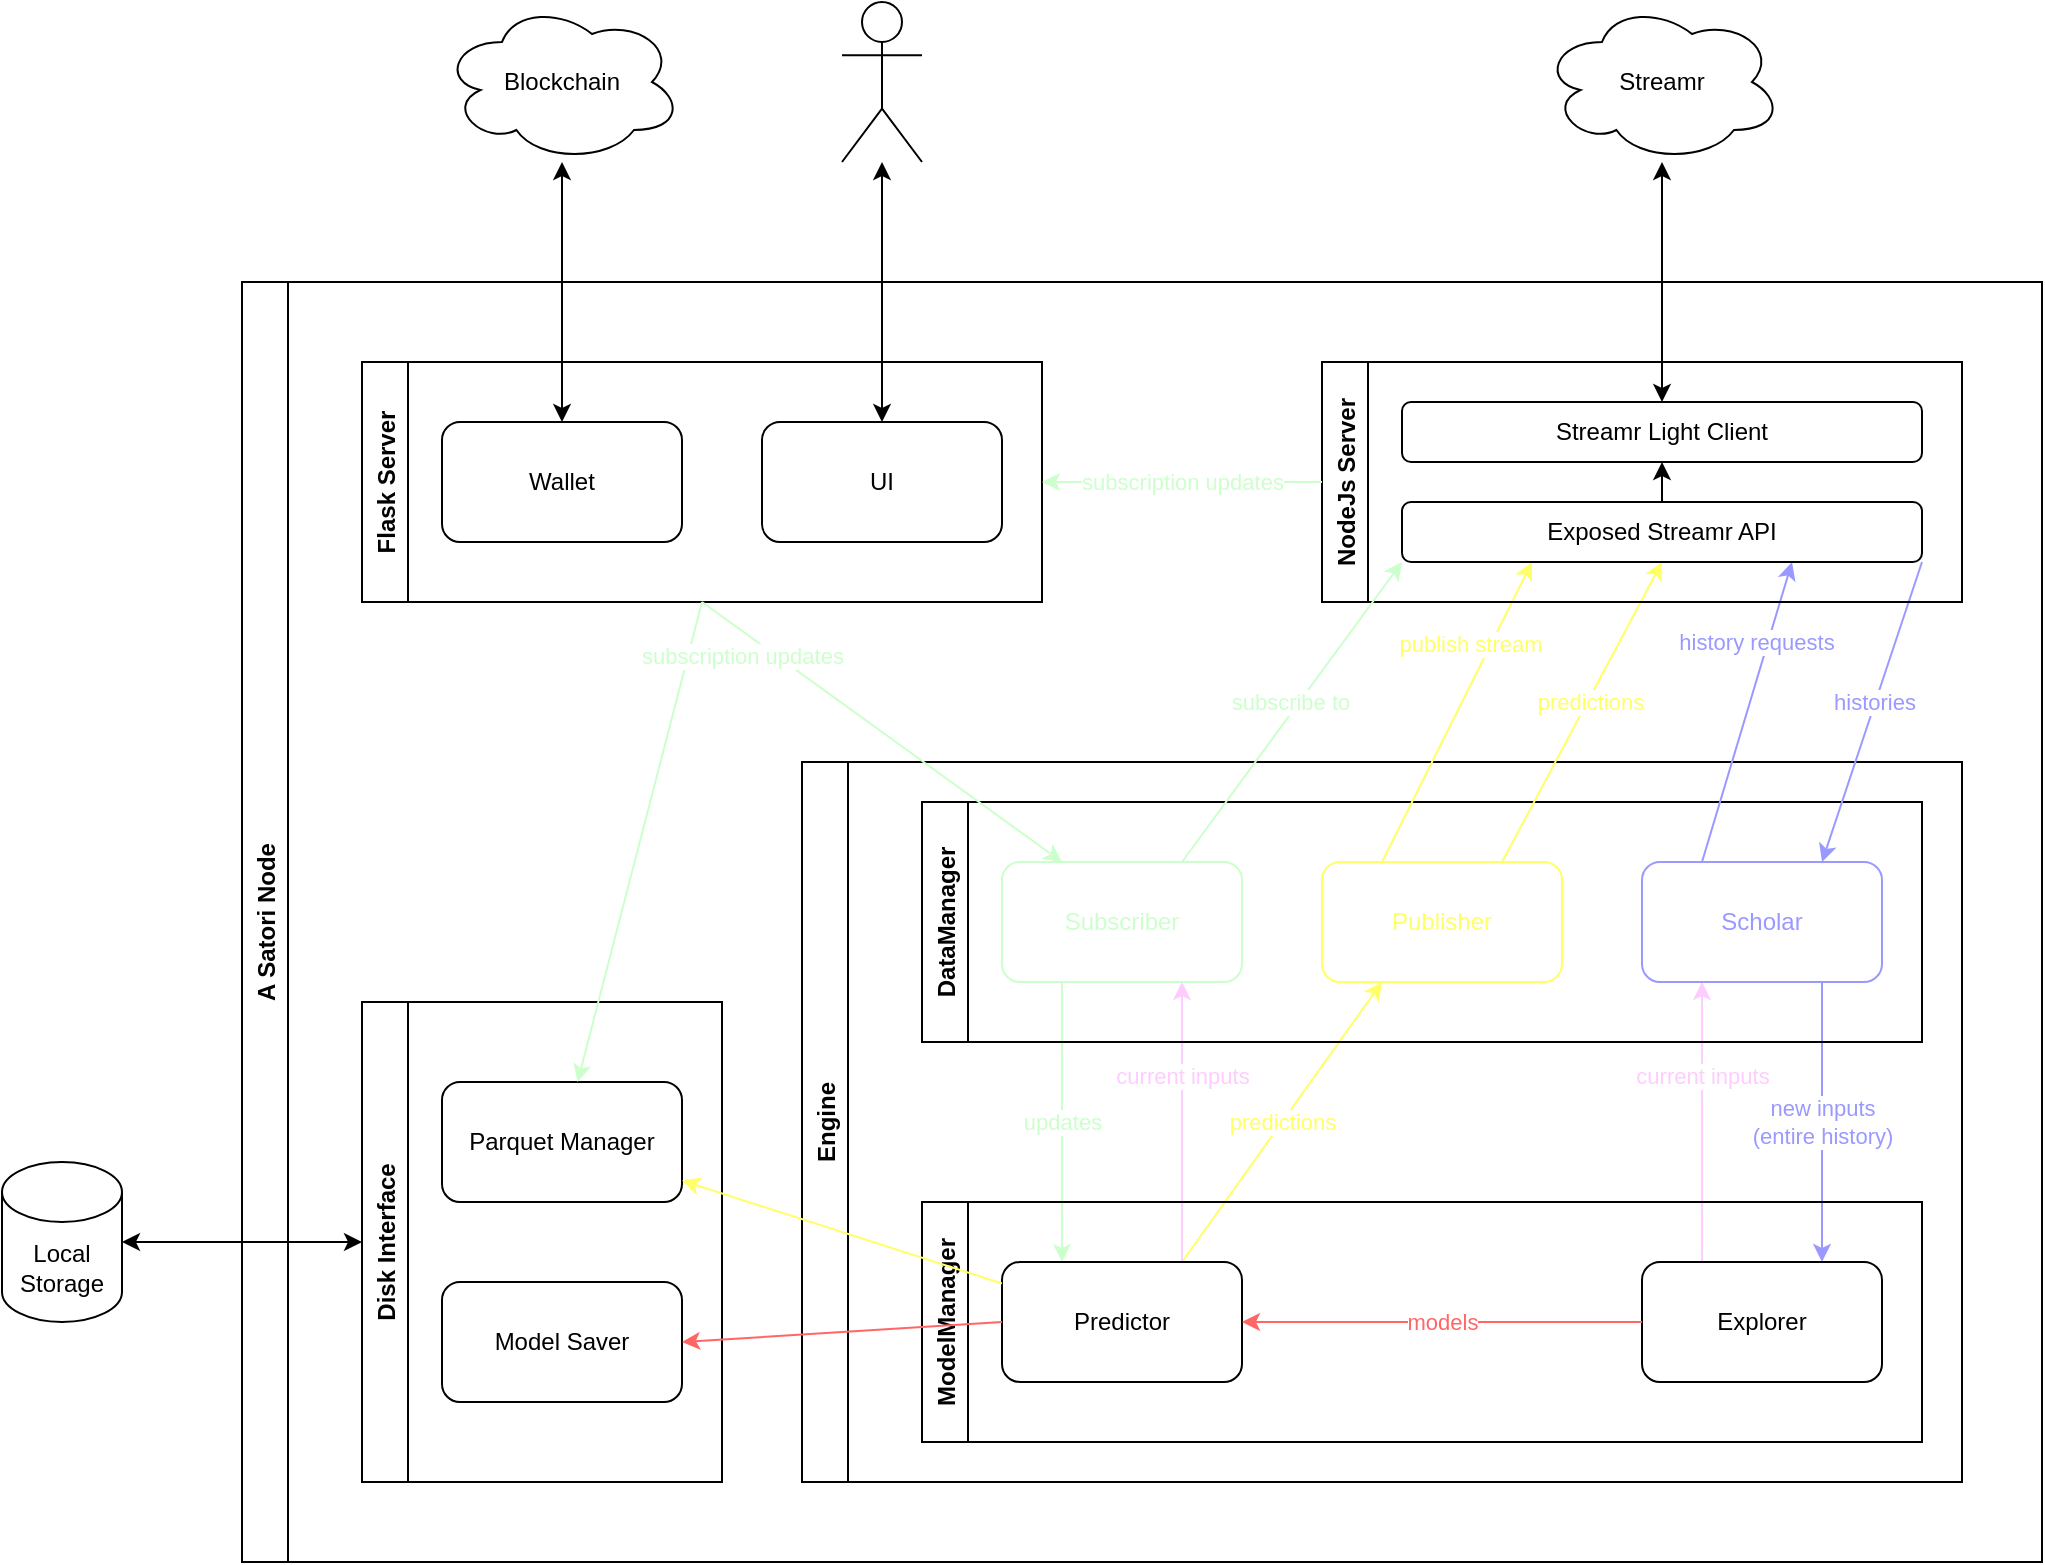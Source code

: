 <mxfile>
    <diagram id="AnMDn8guutcr-QvqUZM-" name="Page-1">
        <mxGraphModel dx="4256" dy="1904" grid="0" gridSize="10" guides="1" tooltips="1" connect="1" arrows="1" fold="1" page="0" pageScale="1" pageWidth="850" pageHeight="1100" math="0" shadow="0">
            <root>
                <mxCell id="0"/>
                <mxCell id="1" parent="0"/>
                <mxCell id="68" value="A Satori Node" style="swimlane;horizontal=0;" parent="1" vertex="1">
                    <mxGeometry x="140" y="-960" width="900" height="640" as="geometry">
                        <mxRectangle x="140" y="-960" width="30" height="100" as="alternateBounds"/>
                    </mxGeometry>
                </mxCell>
                <mxCell id="76" value="Engine" style="swimlane;horizontal=0;" parent="68" vertex="1">
                    <mxGeometry x="280" y="240" width="580" height="360" as="geometry">
                        <mxRectangle x="260" y="270" width="30" height="60" as="alternateBounds"/>
                    </mxGeometry>
                </mxCell>
                <mxCell id="21" value="&lt;font color=&quot;#ffff66&quot;&gt;predictions&lt;/font&gt;" style="edgeStyle=none;html=1;entryX=0.25;entryY=1;entryDx=0;entryDy=0;strokeColor=#FFFF66;exitX=0.75;exitY=0;exitDx=0;exitDy=0;" parent="76" source="5" target="3" edge="1">
                    <mxGeometry relative="1" as="geometry">
                        <mxPoint as="offset"/>
                    </mxGeometry>
                </mxCell>
                <mxCell id="74" value="&lt;font color=&quot;#ffccff&quot;&gt;current inputs&lt;/font&gt;" style="edgeStyle=none;html=1;entryX=0.75;entryY=1;entryDx=0;entryDy=0;fontColor=#CCFFCC;startArrow=none;startFill=0;endArrow=classic;endFill=1;strokeColor=#FFCCFF;exitX=0.75;exitY=0;exitDx=0;exitDy=0;" parent="76" source="5" target="2" edge="1">
                    <mxGeometry x="0.333" relative="1" as="geometry">
                        <mxPoint as="offset"/>
                    </mxGeometry>
                </mxCell>
                <mxCell id="14" value="&lt;font color=&quot;#9999ff&quot;&gt;new inputs&lt;br&gt;(entire history)&lt;/font&gt;" style="edgeStyle=none;html=1;entryX=0.75;entryY=0;entryDx=0;entryDy=0;exitX=0.75;exitY=1;exitDx=0;exitDy=0;strokeColor=#9999FF;" parent="76" source="4" target="6" edge="1">
                    <mxGeometry relative="1" as="geometry">
                        <mxPoint as="offset"/>
                    </mxGeometry>
                </mxCell>
                <mxCell id="73" value="&lt;font color=&quot;#ffccff&quot;&gt;current inputs&lt;/font&gt;" style="edgeStyle=none;html=1;exitX=0.25;exitY=0;exitDx=0;exitDy=0;entryX=0.25;entryY=1;entryDx=0;entryDy=0;fontColor=#CCFFCC;startArrow=none;startFill=0;endArrow=classic;endFill=1;strokeColor=#FFCCFF;" parent="76" source="6" target="4" edge="1">
                    <mxGeometry x="0.333" relative="1" as="geometry">
                        <mxPoint as="offset"/>
                    </mxGeometry>
                </mxCell>
                <mxCell id="11" value="&lt;font color=&quot;#ccffcc&quot;&gt;updates&lt;/font&gt;" style="endArrow=classic;html=1;exitX=0.25;exitY=1;exitDx=0;exitDy=0;entryX=0.25;entryY=0;entryDx=0;entryDy=0;strokeColor=#CCFFCC;" parent="76" source="2" target="5" edge="1">
                    <mxGeometry width="50" height="50" relative="1" as="geometry">
                        <mxPoint x="270" y="310" as="sourcePoint"/>
                        <mxPoint x="320" y="260" as="targetPoint"/>
                        <mxPoint as="offset"/>
                    </mxGeometry>
                </mxCell>
                <mxCell id="77" value="DataManager" style="swimlane;horizontal=0;" parent="76" vertex="1">
                    <mxGeometry x="60" y="20" width="500" height="120" as="geometry"/>
                </mxCell>
                <mxCell id="2" value="&lt;font color=&quot;#ccffcc&quot;&gt;Subscriber&lt;/font&gt;" style="rounded=1;whiteSpace=wrap;html=1;strokeColor=#CCFFCC;" parent="77" vertex="1">
                    <mxGeometry x="40" y="30" width="120" height="60" as="geometry"/>
                </mxCell>
                <mxCell id="3" value="&lt;font color=&quot;#ffff66&quot;&gt;Publisher&lt;/font&gt;" style="rounded=1;whiteSpace=wrap;html=1;strokeColor=#FFFF66;" parent="77" vertex="1">
                    <mxGeometry x="200" y="30" width="120" height="60" as="geometry"/>
                </mxCell>
                <mxCell id="4" value="&lt;font color=&quot;#9999ff&quot;&gt;Scholar&lt;/font&gt;" style="rounded=1;whiteSpace=wrap;html=1;strokeColor=#9999FF;" parent="77" vertex="1">
                    <mxGeometry x="360" y="30" width="120" height="60" as="geometry"/>
                </mxCell>
                <mxCell id="78" value="ModelManager" style="swimlane;horizontal=0;" parent="76" vertex="1">
                    <mxGeometry x="60" y="220" width="500" height="120" as="geometry"/>
                </mxCell>
                <mxCell id="5" value="Predictor" style="rounded=1;whiteSpace=wrap;html=1;" parent="78" vertex="1">
                    <mxGeometry x="40" y="30" width="120" height="60" as="geometry"/>
                </mxCell>
                <mxCell id="6" value="Explorer" style="rounded=1;whiteSpace=wrap;html=1;" parent="78" vertex="1">
                    <mxGeometry x="360" y="30" width="120" height="60" as="geometry"/>
                </mxCell>
                <mxCell id="13" value="&lt;font color=&quot;#ff6666&quot;&gt;models&lt;/font&gt;" style="edgeStyle=none;html=1;strokeColor=#FF6666;" parent="78" source="6" target="5" edge="1">
                    <mxGeometry relative="1" as="geometry"/>
                </mxCell>
                <mxCell id="54" value="&lt;font color=&quot;#ffff66&quot;&gt;predictions&lt;/font&gt;" style="edgeStyle=none;html=1;startArrow=none;startFill=0;endArrow=classic;endFill=1;exitX=0.75;exitY=0;exitDx=0;exitDy=0;entryX=0.5;entryY=1;entryDx=0;entryDy=0;strokeColor=#FFFF66;" parent="68" source="3" edge="1" target="88">
                    <mxGeometry x="0.062" relative="1" as="geometry">
                        <mxPoint x="1" as="offset"/>
                        <mxPoint x="713.4" y="158.92" as="targetPoint"/>
                    </mxGeometry>
                </mxCell>
                <mxCell id="53" value="&lt;font color=&quot;#9999ff&quot;&gt;history requests&lt;/font&gt;" style="edgeStyle=none;html=1;exitX=0.25;exitY=0;exitDx=0;exitDy=0;startArrow=none;startFill=0;endArrow=classic;endFill=1;entryX=0.75;entryY=1;entryDx=0;entryDy=0;strokeColor=#9999FF;" parent="68" source="4" edge="1" target="88">
                    <mxGeometry x="0.44" y="6" relative="1" as="geometry">
                        <mxPoint as="offset"/>
                        <mxPoint x="770" y="160" as="targetPoint"/>
                    </mxGeometry>
                </mxCell>
                <mxCell id="52" value="&lt;font color=&quot;#9999ff&quot;&gt;histories&lt;/font&gt;" style="edgeStyle=none;html=1;entryX=0.75;entryY=0;entryDx=0;entryDy=0;startArrow=none;startFill=0;endArrow=classic;endFill=1;strokeColor=#9999FF;exitX=1;exitY=1;exitDx=0;exitDy=0;" parent="68" target="4" edge="1" source="88">
                    <mxGeometry x="-0.062" y="-1" relative="1" as="geometry">
                        <mxPoint as="offset"/>
                        <mxPoint x="820" y="160" as="sourcePoint"/>
                    </mxGeometry>
                </mxCell>
                <mxCell id="33" value="&lt;font color=&quot;#ffff66&quot;&gt;publish stream&lt;/font&gt;" style="edgeStyle=none;html=1;endArrow=classic;endFill=1;startArrow=none;startFill=0;exitX=0.25;exitY=0;exitDx=0;exitDy=0;entryX=0.25;entryY=1;entryDx=0;entryDy=0;strokeColor=#FFFF66;" parent="68" source="3" edge="1" target="88">
                    <mxGeometry x="0.399" y="9" relative="1" as="geometry">
                        <mxPoint as="offset"/>
                        <mxPoint x="670" y="160" as="targetPoint"/>
                    </mxGeometry>
                </mxCell>
                <mxCell id="81" value="NodeJs Server" style="swimlane;horizontal=0;" parent="68" vertex="1">
                    <mxGeometry x="540" y="40" width="320" height="120" as="geometry"/>
                </mxCell>
                <mxCell id="65" value="Streamr Light Client" style="rounded=1;whiteSpace=wrap;html=1;" parent="81" vertex="1">
                    <mxGeometry x="40" y="20" width="260" height="30" as="geometry"/>
                </mxCell>
                <mxCell id="90" style="edgeStyle=none;html=1;" edge="1" parent="81" source="88" target="65">
                    <mxGeometry relative="1" as="geometry"/>
                </mxCell>
                <mxCell id="88" value="Exposed Streamr API" style="rounded=1;whiteSpace=wrap;html=1;" vertex="1" parent="81">
                    <mxGeometry x="40" y="70" width="260" height="30" as="geometry"/>
                </mxCell>
                <mxCell id="82" value="Disk Interface" style="swimlane;horizontal=0;" parent="68" vertex="1">
                    <mxGeometry x="60" y="360" width="180" height="240" as="geometry"/>
                </mxCell>
                <mxCell id="83" value="Parquet Manager" style="rounded=1;whiteSpace=wrap;html=1;" parent="82" vertex="1">
                    <mxGeometry x="40" y="40" width="120" height="60" as="geometry"/>
                </mxCell>
                <mxCell id="86" value="Model Saver" style="rounded=1;whiteSpace=wrap;html=1;" parent="82" vertex="1">
                    <mxGeometry x="40" y="140" width="120" height="60" as="geometry"/>
                </mxCell>
                <mxCell id="85" style="edgeStyle=none;html=1;fontColor=#CCFFCC;strokeColor=#FFFF66;" parent="68" source="5" target="83" edge="1">
                    <mxGeometry relative="1" as="geometry"/>
                </mxCell>
                <mxCell id="87" value="" style="edgeStyle=none;html=1;strokeColor=#FF6666;exitX=0;exitY=0.5;exitDx=0;exitDy=0;entryX=1;entryY=0.5;entryDx=0;entryDy=0;" parent="68" source="5" target="86" edge="1">
                    <mxGeometry relative="1" as="geometry">
                        <mxPoint x="700" y="590" as="sourcePoint"/>
                        <mxPoint x="500" y="590" as="targetPoint"/>
                    </mxGeometry>
                </mxCell>
                <mxCell id="55" value="&lt;font color=&quot;#ccffcc&quot;&gt;subscribe to&lt;/font&gt;" style="edgeStyle=none;html=1;exitX=0.75;exitY=0;exitDx=0;exitDy=0;startArrow=none;startFill=0;endArrow=classic;endFill=1;entryX=0;entryY=1;entryDx=0;entryDy=0;strokeColor=#CCFFCC;" parent="68" source="2" edge="1" target="88">
                    <mxGeometry x="0.031" y="4" relative="1" as="geometry">
                        <mxPoint as="offset"/>
                        <mxPoint x="620" y="160" as="targetPoint"/>
                    </mxGeometry>
                </mxCell>
                <mxCell id="41" value="" style="shape=umlActor;verticalLabelPosition=bottom;verticalAlign=top;html=1;outlineConnect=0;" parent="1" vertex="1">
                    <mxGeometry x="440" y="-1100" width="40" height="80" as="geometry"/>
                </mxCell>
                <mxCell id="47" value="Streamr" style="ellipse;shape=cloud;whiteSpace=wrap;html=1;" parent="1" vertex="1">
                    <mxGeometry x="790" y="-1100" width="120" height="80" as="geometry"/>
                </mxCell>
                <mxCell id="49" value="Blockchain" style="ellipse;shape=cloud;whiteSpace=wrap;html=1;" parent="1" vertex="1">
                    <mxGeometry x="240" y="-1100" width="120" height="80" as="geometry"/>
                </mxCell>
                <mxCell id="64" style="edgeStyle=none;html=1;startArrow=classic;startFill=1;endArrow=classic;endFill=1;exitX=0.5;exitY=0;exitDx=0;exitDy=0;" parent="1" source="65" target="47" edge="1">
                    <mxGeometry relative="1" as="geometry"/>
                </mxCell>
                <mxCell id="67" style="edgeStyle=none;html=1;startArrow=classic;startFill=1;endArrow=classic;endFill=1;" parent="1" source="58" target="41" edge="1">
                    <mxGeometry relative="1" as="geometry"/>
                </mxCell>
                <mxCell id="59" style="edgeStyle=none;html=1;startArrow=classic;startFill=1;endArrow=classic;endFill=1;exitX=0.5;exitY=0;exitDx=0;exitDy=0;" parent="1" source="66" target="49" edge="1">
                    <mxGeometry relative="1" as="geometry"/>
                </mxCell>
                <mxCell id="80" value="Flask Server" style="swimlane;horizontal=0;" parent="1" vertex="1">
                    <mxGeometry x="200" y="-920" width="340" height="120" as="geometry"/>
                </mxCell>
                <mxCell id="66" value="Wallet" style="rounded=1;whiteSpace=wrap;html=1;" parent="80" vertex="1">
                    <mxGeometry x="40" y="30" width="120" height="60" as="geometry"/>
                </mxCell>
                <mxCell id="58" value="UI" style="rounded=1;whiteSpace=wrap;html=1;" parent="80" vertex="1">
                    <mxGeometry x="200" y="30" width="120" height="60" as="geometry"/>
                </mxCell>
                <mxCell id="37" value="&lt;font color=&quot;#ccffcc&quot;&gt;subscription updates&lt;/font&gt;" style="edgeStyle=none;html=1;entryX=1;entryY=0.5;entryDx=0;entryDy=0;startArrow=none;startFill=0;endArrow=classic;endFill=1;exitX=0;exitY=0.5;exitDx=0;exitDy=0;strokeColor=#CCFFCC;" parent="1" edge="1" target="80" source="81">
                    <mxGeometry relative="1" as="geometry">
                        <mxPoint x="760" y="-860" as="sourcePoint"/>
                        <mxPoint x="600" y="-860" as="targetPoint"/>
                    </mxGeometry>
                </mxCell>
                <mxCell id="51" value="" style="edgeStyle=none;html=1;exitX=0.5;exitY=1;exitDx=0;exitDy=0;startArrow=none;startFill=0;endArrow=classic;endFill=1;entryX=0.25;entryY=0;entryDx=0;entryDy=0;strokeColor=#CCFFCC;" parent="1" target="2" edge="1" source="80">
                    <mxGeometry x="-0.6" relative="1" as="geometry">
                        <mxPoint x="560" y="-430" as="targetPoint"/>
                        <mxPoint as="offset"/>
                        <mxPoint x="500" y="-800" as="sourcePoint"/>
                    </mxGeometry>
                </mxCell>
                <mxCell id="84" value="&lt;font color=&quot;#ccffcc&quot;&gt;subscription updates&lt;/font&gt;" style="edgeStyle=none;html=1;strokeColor=#CCFFCC;" parent="1" target="83" edge="1">
                    <mxGeometry x="-0.831" y="26" relative="1" as="geometry">
                        <mxPoint x="370" y="-800" as="sourcePoint"/>
                        <mxPoint as="offset"/>
                    </mxGeometry>
                </mxCell>
                <mxCell id="91" value="Local&lt;br&gt;Storage" style="shape=cylinder3;whiteSpace=wrap;html=1;boundedLbl=1;backgroundOutline=1;size=15;" vertex="1" parent="1">
                    <mxGeometry x="20" y="-520" width="60" height="80" as="geometry"/>
                </mxCell>
                <mxCell id="92" style="edgeStyle=none;html=1;startArrow=classic;startFill=1;" edge="1" parent="1" source="82" target="91">
                    <mxGeometry relative="1" as="geometry"/>
                </mxCell>
            </root>
        </mxGraphModel>
    </diagram>
</mxfile>